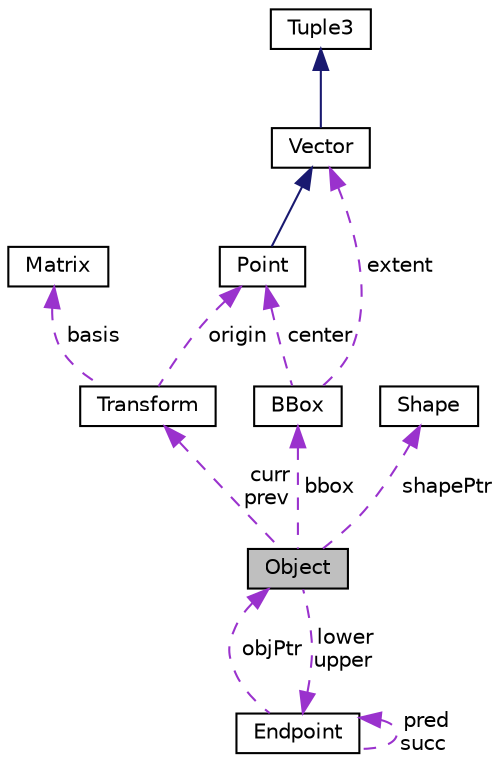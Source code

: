 digraph "Object"
{
  edge [fontname="Helvetica",fontsize="10",labelfontname="Helvetica",labelfontsize="10"];
  node [fontname="Helvetica",fontsize="10",shape=record];
  Node1 [label="Object",height=0.2,width=0.4,color="black", fillcolor="grey75", style="filled", fontcolor="black"];
  Node2 -> Node1 [dir="back",color="darkorchid3",fontsize="10",style="dashed",label=" lower\nupper" ,fontname="Helvetica"];
  Node2 [label="Endpoint",height=0.2,width=0.4,color="black", fillcolor="white", style="filled",URL="$class_endpoint.html"];
  Node2 -> Node2 [dir="back",color="darkorchid3",fontsize="10",style="dashed",label=" pred\nsucc" ,fontname="Helvetica"];
  Node1 -> Node2 [dir="back",color="darkorchid3",fontsize="10",style="dashed",label=" objPtr" ,fontname="Helvetica"];
  Node3 -> Node1 [dir="back",color="darkorchid3",fontsize="10",style="dashed",label=" bbox" ,fontname="Helvetica"];
  Node3 [label="BBox",height=0.2,width=0.4,color="black", fillcolor="white", style="filled",URL="$class_b_box.html"];
  Node4 -> Node3 [dir="back",color="darkorchid3",fontsize="10",style="dashed",label=" extent" ,fontname="Helvetica"];
  Node4 [label="Vector",height=0.2,width=0.4,color="black", fillcolor="white", style="filled",URL="$class_vector.html"];
  Node5 -> Node4 [dir="back",color="midnightblue",fontsize="10",style="solid",fontname="Helvetica"];
  Node5 [label="Tuple3",height=0.2,width=0.4,color="black", fillcolor="white", style="filled",URL="$class_tuple3.html"];
  Node6 -> Node3 [dir="back",color="darkorchid3",fontsize="10",style="dashed",label=" center" ,fontname="Helvetica"];
  Node6 [label="Point",height=0.2,width=0.4,color="black", fillcolor="white", style="filled",URL="$class_point.html"];
  Node4 -> Node6 [dir="back",color="midnightblue",fontsize="10",style="solid",fontname="Helvetica"];
  Node7 -> Node1 [dir="back",color="darkorchid3",fontsize="10",style="dashed",label=" curr\nprev" ,fontname="Helvetica"];
  Node7 [label="Transform",height=0.2,width=0.4,color="black", fillcolor="white", style="filled",URL="$class_transform.html"];
  Node6 -> Node7 [dir="back",color="darkorchid3",fontsize="10",style="dashed",label=" origin" ,fontname="Helvetica"];
  Node8 -> Node7 [dir="back",color="darkorchid3",fontsize="10",style="dashed",label=" basis" ,fontname="Helvetica"];
  Node8 [label="Matrix",height=0.2,width=0.4,color="black", fillcolor="white", style="filled",URL="$class_matrix.html"];
  Node9 -> Node1 [dir="back",color="darkorchid3",fontsize="10",style="dashed",label=" shapePtr" ,fontname="Helvetica"];
  Node9 [label="Shape",height=0.2,width=0.4,color="black", fillcolor="white", style="filled",URL="$class_shape.html"];
}
